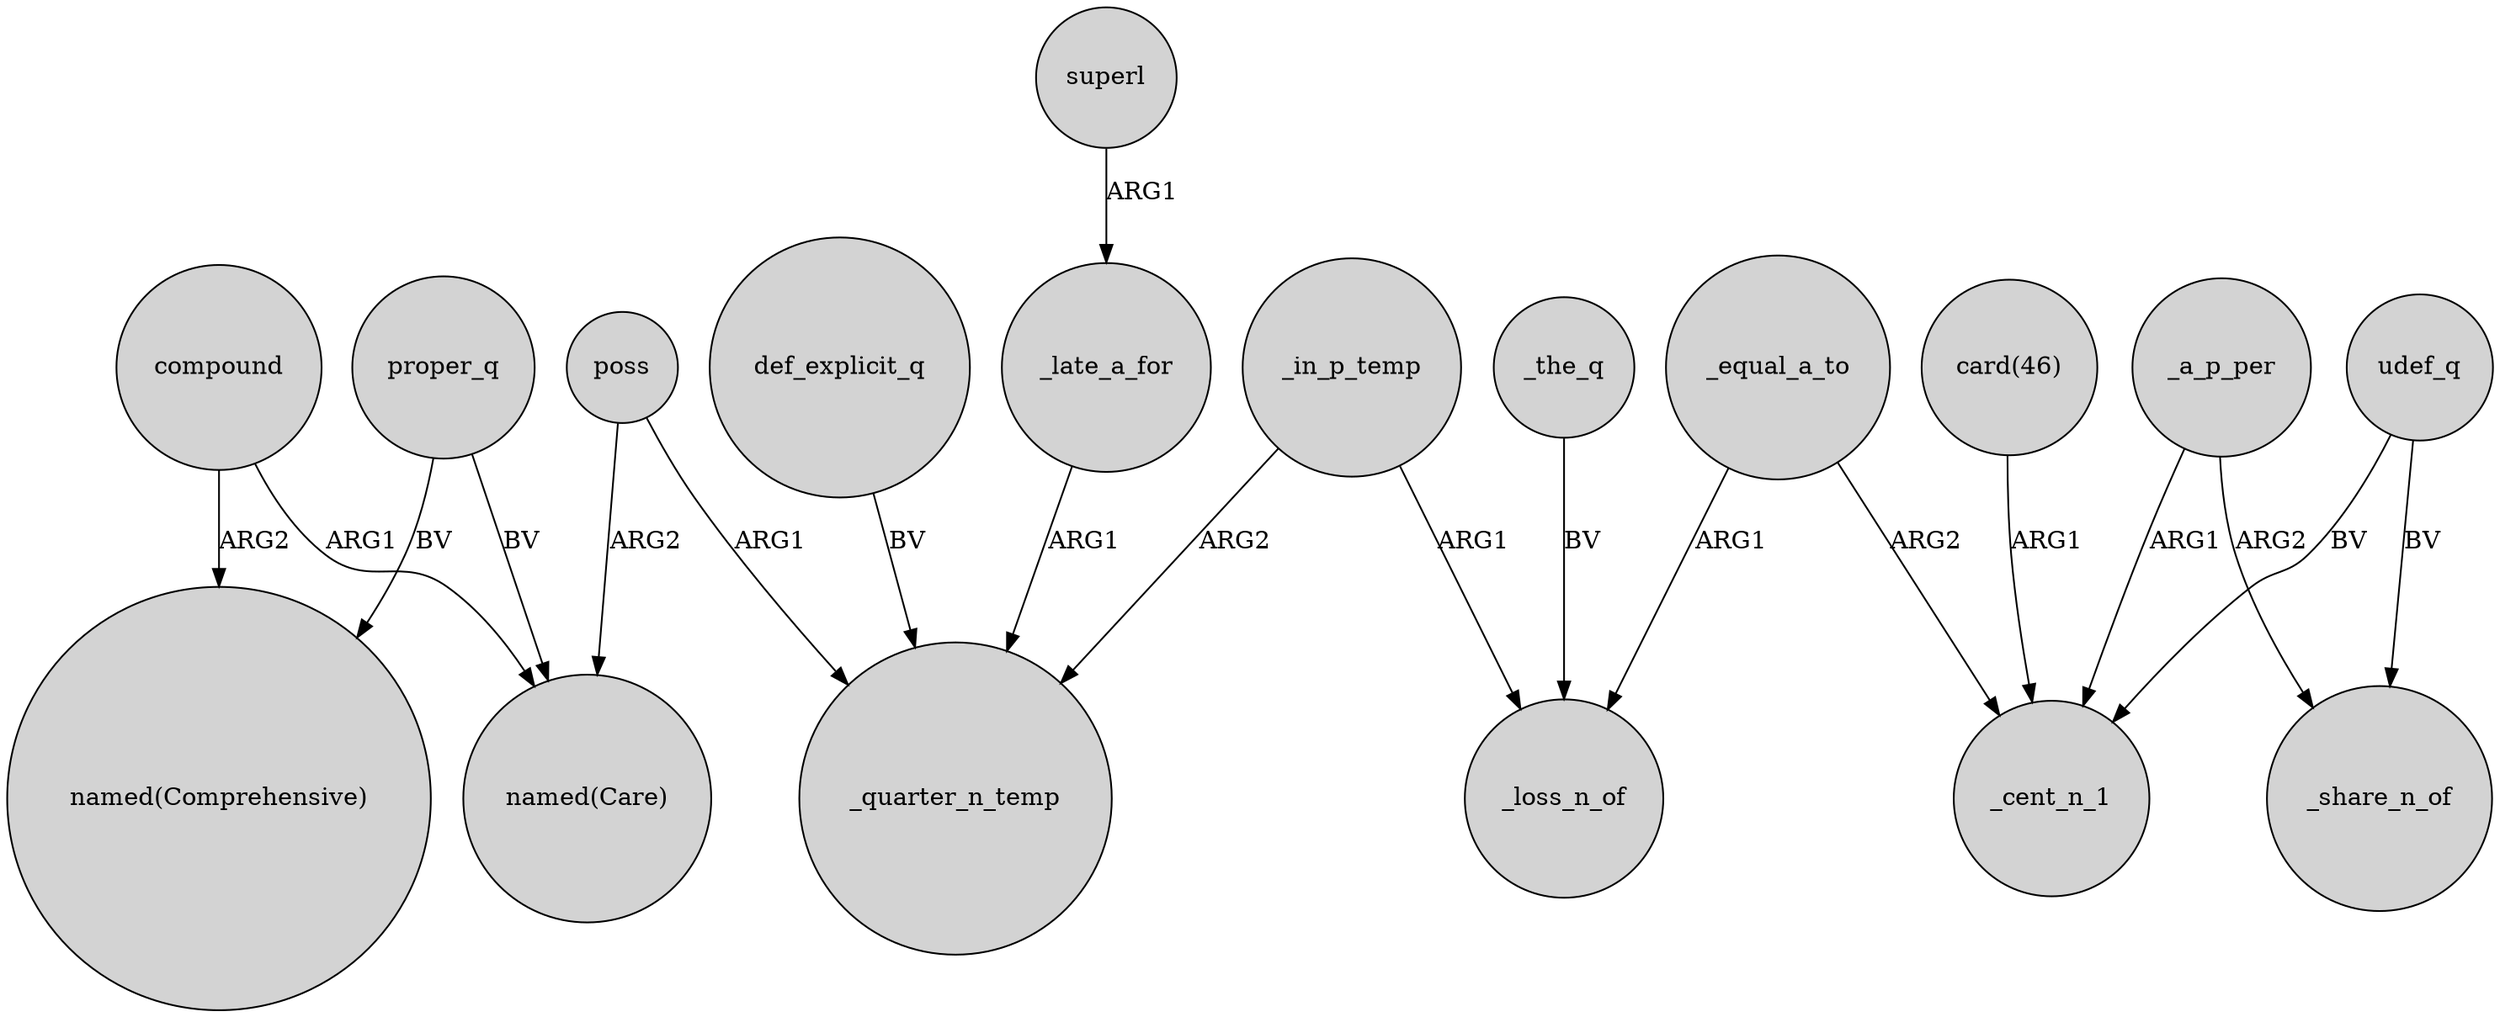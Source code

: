 digraph {
	node [shape=circle style=filled]
	poss -> "named(Care)" [label=ARG2]
	proper_q -> "named(Care)" [label=BV]
	proper_q -> "named(Comprehensive)" [label=BV]
	_in_p_temp -> _loss_n_of [label=ARG1]
	def_explicit_q -> _quarter_n_temp [label=BV]
	_late_a_for -> _quarter_n_temp [label=ARG1]
	_a_p_per -> _share_n_of [label=ARG2]
	superl -> _late_a_for [label=ARG1]
	_in_p_temp -> _quarter_n_temp [label=ARG2]
	udef_q -> _cent_n_1 [label=BV]
	compound -> "named(Comprehensive)" [label=ARG2]
	"card(46)" -> _cent_n_1 [label=ARG1]
	compound -> "named(Care)" [label=ARG1]
	_the_q -> _loss_n_of [label=BV]
	_a_p_per -> _cent_n_1 [label=ARG1]
	_equal_a_to -> _loss_n_of [label=ARG1]
	poss -> _quarter_n_temp [label=ARG1]
	udef_q -> _share_n_of [label=BV]
	_equal_a_to -> _cent_n_1 [label=ARG2]
}
